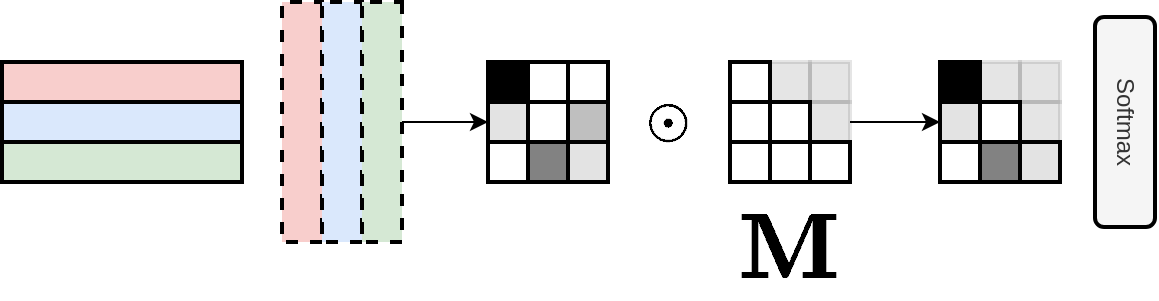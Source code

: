 <mxfile version="24.2.3" type="device">
  <diagram id="61bFi76Kayu_vKTFaYSb" name="Page-3">
    <mxGraphModel dx="1808" dy="652" grid="1" gridSize="10" guides="1" tooltips="1" connect="1" arrows="1" fold="1" page="1" pageScale="1" pageWidth="827" pageHeight="1169" math="1" shadow="0">
      <root>
        <mxCell id="0" />
        <mxCell id="1" parent="0" />
        <mxCell id="9gLdC9oNuqG1pSFqdBJa-2" value="" style="rounded=0;whiteSpace=wrap;html=1;fillColor=#f8cecc;strokeColor=default;strokeWidth=2;" parent="1" vertex="1">
          <mxGeometry x="396" y="80" width="120" height="20" as="geometry" />
        </mxCell>
        <mxCell id="9gLdC9oNuqG1pSFqdBJa-3" value="" style="rounded=0;whiteSpace=wrap;html=1;fillColor=#dae8fc;strokeColor=default;strokeWidth=2;" parent="1" vertex="1">
          <mxGeometry x="396" y="100" width="120" height="20" as="geometry" />
        </mxCell>
        <mxCell id="9gLdC9oNuqG1pSFqdBJa-4" value="" style="rounded=0;whiteSpace=wrap;html=1;fillColor=#d5e8d4;strokeColor=default;strokeWidth=2;" parent="1" vertex="1">
          <mxGeometry x="396" y="120" width="120" height="20" as="geometry" />
        </mxCell>
        <mxCell id="9gLdC9oNuqG1pSFqdBJa-5" value="" style="rounded=0;whiteSpace=wrap;html=1;fillColor=#f8cecc;strokeColor=default;strokeWidth=2;dashed=1;rotation=90;" parent="1" vertex="1">
          <mxGeometry x="486" y="100" width="120" height="20" as="geometry" />
        </mxCell>
        <mxCell id="9gLdC9oNuqG1pSFqdBJa-6" value="" style="rounded=0;whiteSpace=wrap;html=1;fillColor=#dae8fc;strokeColor=default;strokeWidth=2;dashed=1;rotation=90;" parent="1" vertex="1">
          <mxGeometry x="506" y="100" width="120" height="20" as="geometry" />
        </mxCell>
        <mxCell id="9gLdC9oNuqG1pSFqdBJa-7" value="" style="edgeStyle=orthogonalEdgeStyle;rounded=0;orthogonalLoop=1;jettySize=auto;html=1;entryX=0;entryY=0.5;entryDx=0;entryDy=0;" parent="1" source="9gLdC9oNuqG1pSFqdBJa-8" edge="1">
          <mxGeometry relative="1" as="geometry">
            <mxPoint x="639" y="110" as="targetPoint" />
          </mxGeometry>
        </mxCell>
        <mxCell id="9gLdC9oNuqG1pSFqdBJa-8" value="" style="rounded=0;whiteSpace=wrap;html=1;fillColor=#d5e8d4;strokeColor=default;strokeWidth=2;dashed=1;rotation=90;" parent="1" vertex="1">
          <mxGeometry x="526" y="100" width="120" height="20" as="geometry" />
        </mxCell>
        <mxCell id="9gLdC9oNuqG1pSFqdBJa-18" value="Softmax" style="rounded=1;whiteSpace=wrap;html=1;strokeColor=default;strokeWidth=2;rotation=90;fillColor=#f5f5f5;fontColor=#333333;" parent="1" vertex="1">
          <mxGeometry x="905" y="95" width="105" height="30" as="geometry" />
        </mxCell>
        <mxCell id="SLdyKY8wmUA90RjZ0Y5E-1" value="" style="whiteSpace=wrap;html=1;aspect=fixed;strokeWidth=2;" parent="1" vertex="1">
          <mxGeometry x="760" y="80" width="20" height="20" as="geometry" />
        </mxCell>
        <mxCell id="SLdyKY8wmUA90RjZ0Y5E-2" value="" style="whiteSpace=wrap;html=1;aspect=fixed;strokeWidth=2;opacity=10;fillColor=#000000;strokeColor=default;" parent="1" vertex="1">
          <mxGeometry x="780" y="80" width="20" height="20" as="geometry" />
        </mxCell>
        <mxCell id="SLdyKY8wmUA90RjZ0Y5E-3" value="" style="whiteSpace=wrap;html=1;aspect=fixed;strokeWidth=2;opacity=10;fillColor=#000000;strokeColor=default;" parent="1" vertex="1">
          <mxGeometry x="800" y="80" width="20" height="20" as="geometry" />
        </mxCell>
        <mxCell id="SLdyKY8wmUA90RjZ0Y5E-4" value="" style="whiteSpace=wrap;html=1;aspect=fixed;strokeWidth=2;" parent="1" vertex="1">
          <mxGeometry x="760" y="100" width="20" height="20" as="geometry" />
        </mxCell>
        <mxCell id="SLdyKY8wmUA90RjZ0Y5E-5" value="" style="whiteSpace=wrap;html=1;aspect=fixed;strokeWidth=2;" parent="1" vertex="1">
          <mxGeometry x="780" y="100" width="20" height="20" as="geometry" />
        </mxCell>
        <mxCell id="CtDgi_3pCH2_P1Fd_RlC-21" style="edgeStyle=orthogonalEdgeStyle;rounded=0;orthogonalLoop=1;jettySize=auto;html=1;exitX=1;exitY=0.5;exitDx=0;exitDy=0;entryX=0;entryY=0.5;entryDx=0;entryDy=0;" parent="1" source="SLdyKY8wmUA90RjZ0Y5E-6" target="CtDgi_3pCH2_P1Fd_RlC-13" edge="1">
          <mxGeometry relative="1" as="geometry" />
        </mxCell>
        <mxCell id="SLdyKY8wmUA90RjZ0Y5E-6" value="" style="whiteSpace=wrap;html=1;aspect=fixed;strokeWidth=2;opacity=10;fillColor=#000000;strokeColor=default;" parent="1" vertex="1">
          <mxGeometry x="800" y="100" width="20" height="20" as="geometry" />
        </mxCell>
        <mxCell id="SLdyKY8wmUA90RjZ0Y5E-7" value="" style="whiteSpace=wrap;html=1;aspect=fixed;strokeWidth=2;" parent="1" vertex="1">
          <mxGeometry x="760" y="120" width="20" height="20" as="geometry" />
        </mxCell>
        <mxCell id="SLdyKY8wmUA90RjZ0Y5E-8" value="" style="whiteSpace=wrap;html=1;aspect=fixed;strokeWidth=2;" parent="1" vertex="1">
          <mxGeometry x="780" y="120" width="20" height="20" as="geometry" />
        </mxCell>
        <mxCell id="SLdyKY8wmUA90RjZ0Y5E-9" value="" style="whiteSpace=wrap;html=1;aspect=fixed;strokeWidth=2;" parent="1" vertex="1">
          <mxGeometry x="800" y="120" width="20" height="20" as="geometry" />
        </mxCell>
        <mxCell id="SLdyKY8wmUA90RjZ0Y5E-12" value="$$\odot$$" style="text;html=1;strokeColor=none;fillColor=none;align=center;verticalAlign=middle;whiteSpace=wrap;rounded=0;fontSize=24;" parent="1" vertex="1">
          <mxGeometry x="699" y="95" width="60" height="30" as="geometry" />
        </mxCell>
        <mxCell id="th7BSTA6W8Zdz9pv9ons-1" value="$$\mathbf{M}$$" style="text;html=1;strokeColor=none;fillColor=none;align=center;verticalAlign=middle;whiteSpace=wrap;rounded=0;fontSize=39;" parent="1" vertex="1">
          <mxGeometry x="759" y="160" width="60" height="30" as="geometry" />
        </mxCell>
        <mxCell id="CtDgi_3pCH2_P1Fd_RlC-1" value="" style="whiteSpace=wrap;html=1;aspect=fixed;strokeColor=default;strokeWidth=2;fillColor=#000000;" parent="1" vertex="1">
          <mxGeometry x="639" y="80" width="20" height="20" as="geometry" />
        </mxCell>
        <mxCell id="CtDgi_3pCH2_P1Fd_RlC-2" value="" style="whiteSpace=wrap;html=1;aspect=fixed;strokeColor=default;strokeWidth=2;" parent="1" vertex="1">
          <mxGeometry x="659" y="80" width="20" height="20" as="geometry" />
        </mxCell>
        <mxCell id="CtDgi_3pCH2_P1Fd_RlC-3" value="" style="whiteSpace=wrap;html=1;aspect=fixed;strokeColor=default;strokeWidth=2;" parent="1" vertex="1">
          <mxGeometry x="679" y="80" width="20" height="20" as="geometry" />
        </mxCell>
        <mxCell id="CtDgi_3pCH2_P1Fd_RlC-4" value="" style="whiteSpace=wrap;html=1;aspect=fixed;strokeColor=default;strokeWidth=2;fillColor=#E3E3E3;" parent="1" vertex="1">
          <mxGeometry x="639" y="100" width="20" height="20" as="geometry" />
        </mxCell>
        <mxCell id="CtDgi_3pCH2_P1Fd_RlC-5" value="" style="whiteSpace=wrap;html=1;aspect=fixed;strokeColor=default;strokeWidth=2;" parent="1" vertex="1">
          <mxGeometry x="659" y="100" width="20" height="20" as="geometry" />
        </mxCell>
        <mxCell id="CtDgi_3pCH2_P1Fd_RlC-6" value="" style="whiteSpace=wrap;html=1;aspect=fixed;strokeColor=default;strokeWidth=2;fillColor=#BFBFBF;" parent="1" vertex="1">
          <mxGeometry x="679" y="100" width="20" height="20" as="geometry" />
        </mxCell>
        <mxCell id="CtDgi_3pCH2_P1Fd_RlC-7" value="" style="whiteSpace=wrap;html=1;aspect=fixed;strokeColor=default;strokeWidth=2;" parent="1" vertex="1">
          <mxGeometry x="639" y="120" width="20" height="20" as="geometry" />
        </mxCell>
        <mxCell id="CtDgi_3pCH2_P1Fd_RlC-8" value="" style="whiteSpace=wrap;html=1;aspect=fixed;strokeColor=default;strokeWidth=2;fillColor=#828282;" parent="1" vertex="1">
          <mxGeometry x="659" y="120" width="20" height="20" as="geometry" />
        </mxCell>
        <mxCell id="CtDgi_3pCH2_P1Fd_RlC-9" value="" style="whiteSpace=wrap;html=1;aspect=fixed;strokeColor=default;strokeWidth=2;fillColor=#E3E3E3;" parent="1" vertex="1">
          <mxGeometry x="679" y="120" width="20" height="20" as="geometry" />
        </mxCell>
        <mxCell id="CtDgi_3pCH2_P1Fd_RlC-10" value="" style="whiteSpace=wrap;html=1;aspect=fixed;strokeColor=default;strokeWidth=2;fillColor=#000000;" parent="1" vertex="1">
          <mxGeometry x="865" y="80" width="20" height="20" as="geometry" />
        </mxCell>
        <mxCell id="CtDgi_3pCH2_P1Fd_RlC-13" value="" style="whiteSpace=wrap;html=1;aspect=fixed;strokeColor=default;strokeWidth=2;fillColor=#E3E3E3;" parent="1" vertex="1">
          <mxGeometry x="865" y="100" width="20" height="20" as="geometry" />
        </mxCell>
        <mxCell id="CtDgi_3pCH2_P1Fd_RlC-14" value="" style="whiteSpace=wrap;html=1;aspect=fixed;strokeColor=default;strokeWidth=2;" parent="1" vertex="1">
          <mxGeometry x="885" y="100" width="20" height="20" as="geometry" />
        </mxCell>
        <mxCell id="CtDgi_3pCH2_P1Fd_RlC-16" value="" style="whiteSpace=wrap;html=1;aspect=fixed;strokeColor=default;strokeWidth=2;" parent="1" vertex="1">
          <mxGeometry x="865" y="120" width="20" height="20" as="geometry" />
        </mxCell>
        <mxCell id="CtDgi_3pCH2_P1Fd_RlC-17" value="" style="whiteSpace=wrap;html=1;aspect=fixed;strokeColor=default;strokeWidth=2;fillColor=#828282;" parent="1" vertex="1">
          <mxGeometry x="885" y="120" width="20" height="20" as="geometry" />
        </mxCell>
        <mxCell id="CtDgi_3pCH2_P1Fd_RlC-18" value="" style="whiteSpace=wrap;html=1;aspect=fixed;strokeColor=default;strokeWidth=2;fillColor=#E3E3E3;" parent="1" vertex="1">
          <mxGeometry x="905" y="120" width="20" height="20" as="geometry" />
        </mxCell>
        <mxCell id="CtDgi_3pCH2_P1Fd_RlC-22" value="" style="whiteSpace=wrap;html=1;aspect=fixed;strokeWidth=2;opacity=10;fillColor=#000000;strokeColor=default;" parent="1" vertex="1">
          <mxGeometry x="885" y="80" width="20" height="20" as="geometry" />
        </mxCell>
        <mxCell id="CtDgi_3pCH2_P1Fd_RlC-23" value="" style="whiteSpace=wrap;html=1;aspect=fixed;strokeWidth=2;opacity=10;fillColor=#000000;strokeColor=default;" parent="1" vertex="1">
          <mxGeometry x="905" y="80" width="20" height="20" as="geometry" />
        </mxCell>
        <mxCell id="CtDgi_3pCH2_P1Fd_RlC-24" value="" style="whiteSpace=wrap;html=1;aspect=fixed;strokeWidth=2;opacity=10;fillColor=#000000;strokeColor=default;" parent="1" vertex="1">
          <mxGeometry x="905" y="100" width="20" height="20" as="geometry" />
        </mxCell>
      </root>
    </mxGraphModel>
  </diagram>
</mxfile>
